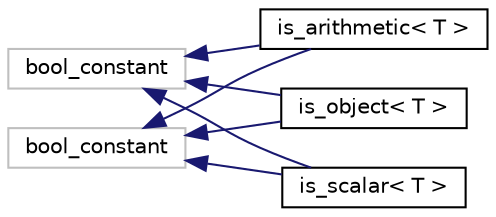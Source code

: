 digraph "Graphical Class Hierarchy"
{
  edge [fontname="Helvetica",fontsize="10",labelfontname="Helvetica",labelfontsize="10"];
  node [fontname="Helvetica",fontsize="10",shape=record];
  rankdir="LR";
  Node1 [label="bool_constant",height=0.2,width=0.4,color="grey75", fillcolor="white", style="filled"];
  Node1 -> Node2 [dir="back",color="midnightblue",fontsize="10",style="solid",fontname="Helvetica"];
  Node2 [label="is_arithmetic\< T \>",height=0.2,width=0.4,color="black", fillcolor="white", style="filled",URL="$structis__arithmetic.html"];
  Node1 -> Node3 [dir="back",color="midnightblue",fontsize="10",style="solid",fontname="Helvetica"];
  Node3 [label="is_object\< T \>",height=0.2,width=0.4,color="black", fillcolor="white", style="filled",URL="$structis__object.html"];
  Node1 -> Node4 [dir="back",color="midnightblue",fontsize="10",style="solid",fontname="Helvetica"];
  Node4 [label="is_scalar\< T \>",height=0.2,width=0.4,color="black", fillcolor="white", style="filled",URL="$structis__scalar.html"];
  Node5 [label="bool_constant",height=0.2,width=0.4,color="grey75", fillcolor="white", style="filled"];
  Node5 -> Node2 [dir="back",color="midnightblue",fontsize="10",style="solid",fontname="Helvetica"];
  Node5 -> Node3 [dir="back",color="midnightblue",fontsize="10",style="solid",fontname="Helvetica"];
  Node5 -> Node4 [dir="back",color="midnightblue",fontsize="10",style="solid",fontname="Helvetica"];
}

